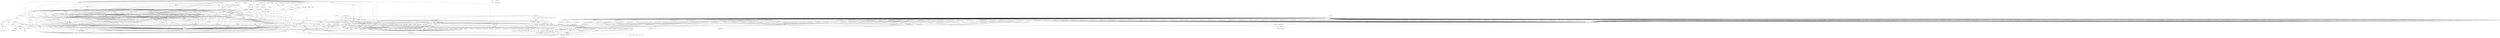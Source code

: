 digraph depends {
    node [shape=plaintext]
"angstrom-feed-configs" -> "opkg" [style=dotted]
"angstrom-packagegroup-boot" -> "angstrom-version"
"angstrom-packagegroup-boot" -> "packagegroup-boot"
"avahi-daemon" -> "base-files"
"avahi-daemon" -> "base-passwd"
"avahi-daemon" -> "libavahi-common3"
"avahi-daemon" -> "libavahi-core7"
"avahi-daemon" -> "libcap2"
"avahi-daemon" -> "libdaemon0"
"avahi-daemon" -> "libdbus-1-3"
"avahi-daemon" -> "libexpat1"
"avahi-daemon" -> "libnss-mdns" [style=dotted]
"avahi-daemon" -> "shadow"
"avahi-utils" -> "libavahi-client3"
"avahi-utils" -> "libavahi-common3"
"bash" -> "base-files"
"bash" -> "libtinfo5"
"bluez5" -> "libdbus-1-3"
"bluez5" -> "libglib-2.0-0"
"bluez5" -> "libreadline7"
"bluez5" -> "libudev1"
"busybox" -> "busybox-syslog" [style=dotted]
"busybox" -> "busybox-udhcpc" [style=dotted]
"ca-certificates" -> "openssl"
"connman-angstrom-settings" -> "connman"
"connman" -> "bluez5"
"connman-client" -> "connman"
"connman-client" -> "libdbus-1-3"
"connman-client" -> "libglib-2.0-0"
"connman-client" -> "libreadline7"
"connman" -> "connman-conf" [style=dotted]
"connman" -> "dbus-1"
"connman" -> "iptables"
"connman" -> "libdbus-1-3"
"connman" -> "libglib-2.0-0"
"connman" -> "libgnutls30"
"connman" -> "ofono"
"connman" -> "wpa-supplicant"
"cpp" -> "libgmp10"
"cpp" -> "libmpc3"
"cpp" -> "libmpfr4"
"cpp" -> "libz1"
"cpp-symlinks" -> "cpp"
"cpufreq-tweaks" -> "cpufrequtils"
"curl" -> "libcurl4"
"dbus-1" -> "base-files"
"dbus-1" -> "base-passwd"
"dbus-1" -> "libdbus-1-3"
"dbus-1" -> "libexpat1"
"dbus-1" -> "libsystemd0"
"dbus-1" -> "libx11-6"
"dbus-1" -> "shadow"
"e2fsprogs-e2fsck" -> "libblkid1"
"e2fsprogs-e2fsck" -> "libcom-err2"
"e2fsprogs-e2fsck" -> "libe2p2"
"e2fsprogs-e2fsck" -> "libext2fs2"
"e2fsprogs-e2fsck" -> "libuuid1"
"e2fsprogs-resize2fs" -> "libcom-err2"
"e2fsprogs-resize2fs" -> "libe2p2"
"e2fsprogs-resize2fs" -> "libext2fs2"
"ffmpeg" -> "libavcodec57"
"ffmpeg" -> "libavdevice57"
"ffmpeg" -> "libavfilter6"
"ffmpeg" -> "libavformat57"
"ffmpeg" -> "libavutil55"
"ffmpeg" -> "libpostproc54"
"ffmpeg" -> "libswresample2"
"ffmpeg" -> "libswscale4"
"fixmac" -> "ranpwd"
"gptfdisk" -> "libncursesw5"
"gptfdisk" -> "libpopt0"
"gptfdisk" -> "libstdc++6"
"gptfdisk" -> "libtinfo5"
"gptfdisk" -> "libuuid1"
"htop" -> "libncursesw5"
"htop" -> "libtinfo5"
"htop" -> "ncurses-terminfo"
"iproute2-tc" -> "iptables"
"iproute2-tc" -> "libelf1"
"iptables" -> "kernel-module-iptable-filter" [style=dotted]
"iptables" -> "kernel-module-iptable-nat" [style=dotted]
"iptables" -> "kernel-module-ip-tables" [style=dotted]
"iptables" -> "kernel-module-ipt-masquerade" [style=dotted]
"iptables" -> "kernel-module-nf-conntrack-ipv4" [style=dotted]
"iptables" -> "kernel-module-nf-conntrack" [style=dotted]
"iptables" -> "kernel-module-nf-defrag-ipv4" [style=dotted]
"iptables" -> "kernel-module-nf-nat" [style=dotted]
"iptables" -> "kernel-module-x-tables" [style=dotted]
"iw" -> "libnl-3-200"
"iw" -> "libnl-genl-3-200"
"kernel-module-8021q-4.14.19" -> "kernel-module-garp-4.14.19"
"kernel-module-8021q-4.14.19" -> "kernel-module-mrp-4.14.19"
"kernel-module-asix-4.14.19" -> "kernel-module-usbnet-4.14.19"
"kernel-module-authencesn-4.14.19" -> "kernel-module-authenc-4.14.19"
"kernel-module-ax88179-178a-4.14.19" -> "kernel-module-usbnet-4.14.19"
"kernel-module-bluetooth-4.14.19" -> "kernel-module-ecdh-generic-4.14.19"
"kernel-module-bluetooth-4.14.19" -> "kernel-module-rfkill-4.14.19"
"kernel-module-brcmfmac-4.14.19" -> "kernel-module-brcmutil-4.14.19"
"kernel-module-brcmfmac-4.14.19" -> "kernel-module-cfg80211-4.14.19"
"kernel-module-bridge-4.14.19" -> "kernel-module-ipv6-4.14.19"
"kernel-module-bridge-4.14.19" -> "kernel-module-llc-4.14.19"
"kernel-module-bridge-4.14.19" -> "kernel-module-stp-4.14.19"
"kernel-module-br-netfilter-4.14.19" -> "kernel-module-bridge-4.14.19"
"kernel-module-btrfs-4.14.19" -> "kernel-module-lzo-compress-4.14.19"
"kernel-module-btrfs-4.14.19" -> "kernel-module-raid6-pq-4.14.19"
"kernel-module-btrfs-4.14.19" -> "kernel-module-xor-4.14.19"
"kernel-module-btrfs-4.14.19" -> "kernel-module-zlib-deflate-4.14.19"
"kernel-module-btrfs-4.14.19" -> "kernel-module-zstd-compress-4.14.19"
"kernel-module-btrfs-4.14.19" -> "kernel-module-zstd-decompress-4.14.19"
"kernel-module-cdc-ether-4.14.19" -> "kernel-module-usbnet-4.14.19"
"kernel-module-cdc-ncm-4.14.19" -> "kernel-module-usbnet-4.14.19"
"kernel-module-cdc-subset-4.14.19" -> "kernel-module-usbnet-4.14.19"
"kernel-module-cfg80211-4.14.19" -> "kernel-module-rfkill-4.14.19"
"kernel-module-cuse-4.14.19" -> "kernel-module-fuse-4.14.19"
"kernel-module-dm9601-4.14.19" -> "kernel-module-usbnet-4.14.19"
"kernel-module-garp-4.14.19" -> "kernel-module-llc-4.14.19"
"kernel-module-garp-4.14.19" -> "kernel-module-stp-4.14.19"
"kernel-module-hci-uart-4.14.19" -> "kernel-module-bluetooth-4.14.19"
"kernel-module-hidp-4.14.19" -> "kernel-module-bluetooth-4.14.19"
"kernel-module-ip6table-filter-4.14.19" -> "kernel-module-ip6-tables-4.14.19"
"kernel-module-ip6table-filter-4.14.19" -> "kernel-module-x-tables-4.14.19"
"kernel-module-ip6table-mangle-4.14.19" -> "kernel-module-ip6-tables-4.14.19"
"kernel-module-ip6table-mangle-4.14.19" -> "kernel-module-ipv6-4.14.19"
"kernel-module-ip6table-mangle-4.14.19" -> "kernel-module-x-tables-4.14.19"
"kernel-module-ip6table-nat-4.14.19" -> "kernel-module-ip6-tables-4.14.19"
"kernel-module-ip6table-nat-4.14.19" -> "kernel-module-nf-nat-ipv6-4.14.19"
"kernel-module-ip6-tables-4.14.19" -> "kernel-module-x-tables-4.14.19"
"kernel-module-ip6t-masquerade-4.14.19" -> "kernel-module-nf-nat-masquerade-ipv6-4.14.19"
"kernel-module-ip6t-masquerade-4.14.19" -> "kernel-module-x-tables-4.14.19"
"kernel-module-ip6t-reject-4.14.19" -> "kernel-module-nf-reject-ipv6-4.14.19"
"kernel-module-ip6t-reject-4.14.19" -> "kernel-module-x-tables-4.14.19"
"kernel-module-iptable-filter-4.14.19" -> "kernel-module-ip-tables-4.14.19"
"kernel-module-iptable-filter-4.14.19" -> "kernel-module-x-tables-4.14.19"
"kernel-module-iptable-mangle-4.14.19" -> "kernel-module-ip-tables-4.14.19"
"kernel-module-iptable-mangle-4.14.19" -> "kernel-module-x-tables-4.14.19"
"kernel-module-iptable-nat-4.14.19" -> "kernel-module-ip-tables-4.14.19"
"kernel-module-iptable-nat-4.14.19" -> "kernel-module-nf-nat-ipv4-4.14.19"
"kernel-module-ip-tables-4.14.19" -> "kernel-module-x-tables-4.14.19"
"kernel-module-ipt-masquerade-4.14.19" -> "kernel-module-nf-conntrack-4.14.19"
"kernel-module-ipt-masquerade-4.14.19" -> "kernel-module-nf-nat-masquerade-ipv4-4.14.19"
"kernel-module-ipt-masquerade-4.14.19" -> "kernel-module-x-tables-4.14.19"
"kernel-module-ipt-reject-4.14.19" -> "kernel-module-nf-reject-ipv4-4.14.19"
"kernel-module-ipt-reject-4.14.19" -> "kernel-module-x-tables-4.14.19"
"kernel-module-ir-jvc-decoder-4.14.19" -> "kernel-module-rc-core-4.14.19"
"kernel-module-ir-kbd-i2c-4.14.19" -> "kernel-module-rc-core-4.14.19"
"kernel-module-ir-mce-kbd-decoder-4.14.19" -> "kernel-module-rc-core-4.14.19"
"kernel-module-ir-nec-decoder-4.14.19" -> "kernel-module-rc-core-4.14.19"
"kernel-module-ir-rc5-decoder-4.14.19" -> "kernel-module-rc-core-4.14.19"
"kernel-module-ir-rc6-decoder-4.14.19" -> "kernel-module-rc-core-4.14.19"
"kernel-module-ir-sanyo-decoder-4.14.19" -> "kernel-module-rc-core-4.14.19"
"kernel-module-ir-sharp-decoder-4.14.19" -> "kernel-module-rc-core-4.14.19"
"kernel-module-ir-sony-decoder-4.14.19" -> "kernel-module-rc-core-4.14.19"
"kernel-module-ir-xmp-decoder-4.14.19" -> "kernel-module-rc-core-4.14.19"
"kernel-module-mac80211-4.14.19" -> "kernel-module-cfg80211-4.14.19"
"kernel-module-macvtap-4.14.19" -> "kernel-module-macvlan-4.14.19"
"kernel-module-macvtap-4.14.19" -> "kernel-module-tap-4.14.19"
"kernel-module-mcs7830-4.14.19" -> "kernel-module-usbnet-4.14.19"
"kernel-module-meson-ir-4.14.19" -> "kernel-module-rc-core-4.14.19"
"kernel-module-meson-rng-4.14.19" -> "kernel-module-rng-core-4.14.19"
"kernel-module-net1080-4.14.19" -> "kernel-module-usbnet-4.14.19"
"kernel-module-nf-conntrack-4.14.19" -> "kernel-module-libcrc32c-4.14.19"
"kernel-module-nf-conntrack-ipv4-4.14.19" -> "kernel-module-nf-conntrack-4.14.19"
"kernel-module-nf-conntrack-ipv4-4.14.19" -> "kernel-module-nf-defrag-ipv4-4.14.19"
"kernel-module-nf-conntrack-ipv6-4.14.19" -> "kernel-module-ipv6-4.14.19"
"kernel-module-nf-conntrack-ipv6-4.14.19" -> "kernel-module-nf-conntrack-4.14.19"
"kernel-module-nf-conntrack-ipv6-4.14.19" -> "kernel-module-nf-defrag-ipv6-4.14.19"
"kernel-module-nf-defrag-ipv6-4.14.19" -> "kernel-module-ipv6-4.14.19"
"kernel-module-nf-log-ipv4-4.14.19" -> "kernel-module-nf-log-common-4.14.19"
"kernel-module-nf-log-ipv6-4.14.19" -> "kernel-module-nf-log-common-4.14.19"
"kernel-module-nf-nat-4.14.19" -> "kernel-module-libcrc32c-4.14.19"
"kernel-module-nf-nat-4.14.19" -> "kernel-module-nf-conntrack-4.14.19"
"kernel-module-nf-nat-ipv4-4.14.19" -> "kernel-module-nf-conntrack-4.14.19"
"kernel-module-nf-nat-ipv4-4.14.19" -> "kernel-module-nf-nat-4.14.19"
"kernel-module-nf-nat-ipv6-4.14.19" -> "kernel-module-ipv6-4.14.19"
"kernel-module-nf-nat-ipv6-4.14.19" -> "kernel-module-nf-conntrack-4.14.19"
"kernel-module-nf-nat-ipv6-4.14.19" -> "kernel-module-nf-nat-4.14.19"
"kernel-module-nf-nat-masquerade-ipv4-4.14.19" -> "kernel-module-nf-conntrack-4.14.19"
"kernel-module-nf-nat-masquerade-ipv4-4.14.19" -> "kernel-module-nf-nat-4.14.19"
"kernel-module-nf-nat-masquerade-ipv6-4.14.19" -> "kernel-module-ipv6-4.14.19"
"kernel-module-nf-nat-masquerade-ipv6-4.14.19" -> "kernel-module-nf-conntrack-4.14.19"
"kernel-module-nf-nat-masquerade-ipv6-4.14.19" -> "kernel-module-nf-nat-4.14.19"
"kernel-module-nf-reject-ipv6-4.14.19" -> "kernel-module-ipv6-4.14.19"
"kernel-module-p8022-4.14.19" -> "kernel-module-llc-4.14.19"
"kernel-module-plusb-4.14.19" -> "kernel-module-usbnet-4.14.19"
"kernel-module-psnap-4.14.19" -> "kernel-module-llc-4.14.19"
"kernel-module-rc-adstech-dvb-t-pci-4.14.19" -> "kernel-module-rc-core-4.14.19"
"kernel-module-rc-alink-dtu-m-4.14.19" -> "kernel-module-rc-core-4.14.19"
"kernel-module-rc-anysee-4.14.19" -> "kernel-module-rc-core-4.14.19"
"kernel-module-rc-apac-viewcomp-4.14.19" -> "kernel-module-rc-core-4.14.19"
"kernel-module-rc-asus-pc39-4.14.19" -> "kernel-module-rc-core-4.14.19"
"kernel-module-rc-asus-ps3-100-4.14.19" -> "kernel-module-rc-core-4.14.19"
"kernel-module-rc-ati-tv-wonder-hd-600-4.14.19" -> "kernel-module-rc-core-4.14.19"
"kernel-module-rc-ati-x10-4.14.19" -> "kernel-module-rc-core-4.14.19"
"kernel-module-rc-avermedia-4.14.19" -> "kernel-module-rc-core-4.14.19"
"kernel-module-rc-avermedia-a16d-4.14.19" -> "kernel-module-rc-core-4.14.19"
"kernel-module-rc-avermedia-cardbus-4.14.19" -> "kernel-module-rc-core-4.14.19"
"kernel-module-rc-avermedia-dvbt-4.14.19" -> "kernel-module-rc-core-4.14.19"
"kernel-module-rc-avermedia-m135a-4.14.19" -> "kernel-module-rc-core-4.14.19"
"kernel-module-rc-avermedia-m733a-rm-k6-4.14.19" -> "kernel-module-rc-core-4.14.19"
"kernel-module-rc-avermedia-rm-ks-4.14.19" -> "kernel-module-rc-core-4.14.19"
"kernel-module-rc-avertv-303-4.14.19" -> "kernel-module-rc-core-4.14.19"
"kernel-module-rc-azurewave-ad-tu700-4.14.19" -> "kernel-module-rc-core-4.14.19"
"kernel-module-rc-behold-4.14.19" -> "kernel-module-rc-core-4.14.19"
"kernel-module-rc-behold-columbus-4.14.19" -> "kernel-module-rc-core-4.14.19"
"kernel-module-rc-budget-ci-old-4.14.19" -> "kernel-module-rc-core-4.14.19"
"kernel-module-rc-cec-4.14.19" -> "kernel-module-rc-core-4.14.19"
"kernel-module-rc-cinergy-1400-4.14.19" -> "kernel-module-rc-core-4.14.19"
"kernel-module-rc-cinergy-4.14.19" -> "kernel-module-rc-core-4.14.19"
"kernel-module-rc-d680-dmb-4.14.19" -> "kernel-module-rc-core-4.14.19"
"kernel-module-rc-delock-61959-4.14.19" -> "kernel-module-rc-core-4.14.19"
"kernel-module-rc-dib0700-nec-4.14.19" -> "kernel-module-rc-core-4.14.19"
"kernel-module-rc-dib0700-rc5-4.14.19" -> "kernel-module-rc-core-4.14.19"
"kernel-module-rc-digitalnow-tinytwin-4.14.19" -> "kernel-module-rc-core-4.14.19"
"kernel-module-rc-digittrade-4.14.19" -> "kernel-module-rc-core-4.14.19"
"kernel-module-rc-dm1105-nec-4.14.19" -> "kernel-module-rc-core-4.14.19"
"kernel-module-rc-dntv-live-dvb-t-4.14.19" -> "kernel-module-rc-core-4.14.19"
"kernel-module-rc-dntv-live-dvbt-pro-4.14.19" -> "kernel-module-rc-core-4.14.19"
"kernel-module-rc-dtt200u-4.14.19" -> "kernel-module-rc-core-4.14.19"
"kernel-module-rc-dvbsky-4.14.19" -> "kernel-module-rc-core-4.14.19"
"kernel-module-rc-dvico-mce-4.14.19" -> "kernel-module-rc-core-4.14.19"
"kernel-module-rc-dvico-portable-4.14.19" -> "kernel-module-rc-core-4.14.19"
"kernel-module-rc-em-terratec-4.14.19" -> "kernel-module-rc-core-4.14.19"
"kernel-module-rc-encore-enltv2-4.14.19" -> "kernel-module-rc-core-4.14.19"
"kernel-module-rc-encore-enltv-4.14.19" -> "kernel-module-rc-core-4.14.19"
"kernel-module-rc-encore-enltv-fm53-4.14.19" -> "kernel-module-rc-core-4.14.19"
"kernel-module-rc-evga-indtube-4.14.19" -> "kernel-module-rc-core-4.14.19"
"kernel-module-rc-eztv-4.14.19" -> "kernel-module-rc-core-4.14.19"
"kernel-module-rc-flydvb-4.14.19" -> "kernel-module-rc-core-4.14.19"
"kernel-module-rc-flyvideo-4.14.19" -> "kernel-module-rc-core-4.14.19"
"kernel-module-rc-fusionhdtv-mce-4.14.19" -> "kernel-module-rc-core-4.14.19"
"kernel-module-rc-gadmei-rm008z-4.14.19" -> "kernel-module-rc-core-4.14.19"
"kernel-module-rc-geekbox-4.14.19" -> "kernel-module-rc-core-4.14.19"
"kernel-module-rc-genius-tvgo-a11mce-4.14.19" -> "kernel-module-rc-core-4.14.19"
"kernel-module-rc-gotview7135-4.14.19" -> "kernel-module-rc-core-4.14.19"
"kernel-module-rc-hauppauge-4.14.19" -> "kernel-module-rc-core-4.14.19"
"kernel-module-rc-imon-mce-4.14.19" -> "kernel-module-rc-core-4.14.19"
"kernel-module-rc-imon-pad-4.14.19" -> "kernel-module-rc-core-4.14.19"
"kernel-module-rc-iodata-bctv7e-4.14.19" -> "kernel-module-rc-core-4.14.19"
"kernel-module-rc-it913x-v1-4.14.19" -> "kernel-module-rc-core-4.14.19"
"kernel-module-rc-it913x-v2-4.14.19" -> "kernel-module-rc-core-4.14.19"
"kernel-module-rc-kaiomy-4.14.19" -> "kernel-module-rc-core-4.14.19"
"kernel-module-rc-kworld-315u-4.14.19" -> "kernel-module-rc-core-4.14.19"
"kernel-module-rc-kworld-pc150u-4.14.19" -> "kernel-module-rc-core-4.14.19"
"kernel-module-rc-kworld-plus-tv-analog-4.14.19" -> "kernel-module-rc-core-4.14.19"
"kernel-module-rc-leadtek-y04g0051-4.14.19" -> "kernel-module-rc-core-4.14.19"
"kernel-module-rc-lme2510-4.14.19" -> "kernel-module-rc-core-4.14.19"
"kernel-module-rc-manli-4.14.19" -> "kernel-module-rc-core-4.14.19"
"kernel-module-rc-medion-x10-4.14.19" -> "kernel-module-rc-core-4.14.19"
"kernel-module-rc-medion-x10-digitainer-4.14.19" -> "kernel-module-rc-core-4.14.19"
"kernel-module-rc-medion-x10-or2x-4.14.19" -> "kernel-module-rc-core-4.14.19"
"kernel-module-rc-msi-digivox-ii-4.14.19" -> "kernel-module-rc-core-4.14.19"
"kernel-module-rc-msi-digivox-iii-4.14.19" -> "kernel-module-rc-core-4.14.19"
"kernel-module-rc-msi-tvanywhere-4.14.19" -> "kernel-module-rc-core-4.14.19"
"kernel-module-rc-msi-tvanywhere-plus-4.14.19" -> "kernel-module-rc-core-4.14.19"
"kernel-module-rc-nebula-4.14.19" -> "kernel-module-rc-core-4.14.19"
"kernel-module-rc-nec-terratec-cinergy-xs-4.14.19" -> "kernel-module-rc-core-4.14.19"
"kernel-module-rc-norwood-4.14.19" -> "kernel-module-rc-core-4.14.19"
"kernel-module-rc-npgtech-4.14.19" -> "kernel-module-rc-core-4.14.19"
"kernel-module-rc-pctv-sedna-4.14.19" -> "kernel-module-rc-core-4.14.19"
"kernel-module-rc-pinnacle-color-4.14.19" -> "kernel-module-rc-core-4.14.19"
"kernel-module-rc-pinnacle-grey-4.14.19" -> "kernel-module-rc-core-4.14.19"
"kernel-module-rc-pinnacle-pctv-hd-4.14.19" -> "kernel-module-rc-core-4.14.19"
"kernel-module-rc-pixelview-002t-4.14.19" -> "kernel-module-rc-core-4.14.19"
"kernel-module-rc-pixelview-4.14.19" -> "kernel-module-rc-core-4.14.19"
"kernel-module-rc-pixelview-mk12-4.14.19" -> "kernel-module-rc-core-4.14.19"
"kernel-module-rc-pixelview-new-4.14.19" -> "kernel-module-rc-core-4.14.19"
"kernel-module-rc-powercolor-real-angel-4.14.19" -> "kernel-module-rc-core-4.14.19"
"kernel-module-rc-proteus-2309-4.14.19" -> "kernel-module-rc-core-4.14.19"
"kernel-module-rc-purpletv-4.14.19" -> "kernel-module-rc-core-4.14.19"
"kernel-module-rc-pv951-4.14.19" -> "kernel-module-rc-core-4.14.19"
"kernel-module-rc-rc6-mce-4.14.19" -> "kernel-module-rc-core-4.14.19"
"kernel-module-rc-real-audio-220-32-keys-4.14.19" -> "kernel-module-rc-core-4.14.19"
"kernel-module-rc-reddo-4.14.19" -> "kernel-module-rc-core-4.14.19"
"kernel-module-rc-snapstream-firefly-4.14.19" -> "kernel-module-rc-core-4.14.19"
"kernel-module-rc-streamzap-4.14.19" -> "kernel-module-rc-core-4.14.19"
"kernel-module-rc-su3000-4.14.19" -> "kernel-module-rc-core-4.14.19"
"kernel-module-rc-tbs-nec-4.14.19" -> "kernel-module-rc-core-4.14.19"
"kernel-module-rc-technisat-ts35-4.14.19" -> "kernel-module-rc-core-4.14.19"
"kernel-module-rc-technisat-usb2-4.14.19" -> "kernel-module-rc-core-4.14.19"
"kernel-module-rc-terratec-cinergy-c-pci-4.14.19" -> "kernel-module-rc-core-4.14.19"
"kernel-module-rc-terratec-cinergy-s2-hd-4.14.19" -> "kernel-module-rc-core-4.14.19"
"kernel-module-rc-terratec-cinergy-xs-4.14.19" -> "kernel-module-rc-core-4.14.19"
"kernel-module-rc-terratec-slim-2-4.14.19" -> "kernel-module-rc-core-4.14.19"
"kernel-module-rc-terratec-slim-4.14.19" -> "kernel-module-rc-core-4.14.19"
"kernel-module-rc-tevii-nec-4.14.19" -> "kernel-module-rc-core-4.14.19"
"kernel-module-rc-tivo-4.14.19" -> "kernel-module-rc-core-4.14.19"
"kernel-module-rc-total-media-in-hand-02-4.14.19" -> "kernel-module-rc-core-4.14.19"
"kernel-module-rc-total-media-in-hand-4.14.19" -> "kernel-module-rc-core-4.14.19"
"kernel-module-rc-trekstor-4.14.19" -> "kernel-module-rc-core-4.14.19"
"kernel-module-rc-tt-1500-4.14.19" -> "kernel-module-rc-core-4.14.19"
"kernel-module-rc-twinhan1027-4.14.19" -> "kernel-module-rc-core-4.14.19"
"kernel-module-rc-twinhan-dtv-cab-ci-4.14.19" -> "kernel-module-rc-core-4.14.19"
"kernel-module-rc-videomate-m1f-4.14.19" -> "kernel-module-rc-core-4.14.19"
"kernel-module-rc-videomate-s350-4.14.19" -> "kernel-module-rc-core-4.14.19"
"kernel-module-rc-videomate-tv-pvr-4.14.19" -> "kernel-module-rc-core-4.14.19"
"kernel-module-rc-winfast-4.14.19" -> "kernel-module-rc-core-4.14.19"
"kernel-module-rc-winfast-usbii-deluxe-4.14.19" -> "kernel-module-rc-core-4.14.19"
"kernel-module-rc-zx-irdec-4.14.19" -> "kernel-module-rc-core-4.14.19"
"kernel-module-sch-cake-4.14.19" -> "kernel-module-nf-conntrack-4.14.19"
"kernel-module-sit-4.14.19" -> "kernel-module-ip-tunnel-4.14.19"
"kernel-module-sit-4.14.19" -> "kernel-module-ipv6-4.14.19"
"kernel-module-sit-4.14.19" -> "kernel-module-tunnel4-4.14.19"
"kernel-modules" -> "kernel-module-8021q-4.14.19"
"kernel-modules" -> "kernel-module-adv7511-4.14.19"
"kernel-modules" -> "kernel-module-arc4-4.14.19"
"kernel-modules" -> "kernel-module-asix-4.14.19"
"kernel-modules" -> "kernel-module-at25-4.14.19"
"kernel-modules" -> "kernel-module-authenc-4.14.19"
"kernel-modules" -> "kernel-module-authencesn-4.14.19"
"kernel-modules" -> "kernel-module-ax88179-178a-4.14.19"
"kernel-modules" -> "kernel-module-bluetooth-4.14.19"
"kernel-modules" -> "kernel-module-brcmfmac-4.14.19"
"kernel-modules" -> "kernel-module-brcmutil-4.14.19"
"kernel-modules" -> "kernel-module-bridge-4.14.19"
"kernel-modules" -> "kernel-module-br-netfilter-4.14.19"
"kernel-modules" -> "kernel-module-btrfs-4.14.19"
"kernel-modules" -> "kernel-module-ccm-4.14.19"
"kernel-modules" -> "kernel-module-cdc-ether-4.14.19"
"kernel-modules" -> "kernel-module-cdc-ncm-4.14.19"
"kernel-modules" -> "kernel-module-cdc-subset-4.14.19"
"kernel-modules" -> "kernel-module-cfg80211-4.14.19"
"kernel-modules" -> "kernel-module-ch7006-4.14.19"
"kernel-modules" -> "kernel-module-cmac-4.14.19"
"kernel-modules" -> "kernel-module-crypto-engine-4.14.19"
"kernel-modules" -> "kernel-module-ctr-4.14.19"
"kernel-modules" -> "kernel-module-cuse-4.14.19"
"kernel-modules" -> "kernel-module-dm9601-4.14.19"
"kernel-modules" -> "kernel-module-dvb-core-4.14.19"
"kernel-modules" -> "kernel-module-ecb-4.14.19"
"kernel-modules" -> "kernel-module-ecdh-generic-4.14.19"
"kernel-modules" -> "kernel-module-fuse-4.14.19"
"kernel-modules" -> "kernel-module-garp-4.14.19"
"kernel-modules" -> "kernel-module-gcm-4.14.19"
"kernel-modules" -> "kernel-module-ghash-generic-4.14.19"
"kernel-modules" -> "kernel-module-hci-uart-4.14.19"
"kernel-modules" -> "kernel-module-hidp-4.14.19"
"kernel-modules" -> "kernel-module-ina2xx-4.14.19"
"kernel-modules" -> "kernel-module-ip6table-filter-4.14.19"
"kernel-modules" -> "kernel-module-ip6table-mangle-4.14.19"
"kernel-modules" -> "kernel-module-ip6table-nat-4.14.19"
"kernel-modules" -> "kernel-module-ip6-tables-4.14.19"
"kernel-modules" -> "kernel-module-ip6t-masquerade-4.14.19"
"kernel-modules" -> "kernel-module-ip6t-reject-4.14.19"
"kernel-modules" -> "kernel-module-iptable-filter-4.14.19"
"kernel-modules" -> "kernel-module-iptable-mangle-4.14.19"
"kernel-modules" -> "kernel-module-iptable-nat-4.14.19"
"kernel-modules" -> "kernel-module-ip-tables-4.14.19"
"kernel-modules" -> "kernel-module-ipt-masquerade-4.14.19"
"kernel-modules" -> "kernel-module-ipt-reject-4.14.19"
"kernel-modules" -> "kernel-module-ip-tunnel-4.14.19"
"kernel-modules" -> "kernel-module-ipv6-4.14.19"
"kernel-modules" -> "kernel-module-ir-jvc-decoder-4.14.19"
"kernel-modules" -> "kernel-module-ir-kbd-i2c-4.14.19"
"kernel-modules" -> "kernel-module-ir-mce-kbd-decoder-4.14.19"
"kernel-modules" -> "kernel-module-ir-nec-decoder-4.14.19"
"kernel-modules" -> "kernel-module-ir-rc5-decoder-4.14.19"
"kernel-modules" -> "kernel-module-ir-rc6-decoder-4.14.19"
"kernel-modules" -> "kernel-module-ir-sanyo-decoder-4.14.19"
"kernel-modules" -> "kernel-module-ir-sharp-decoder-4.14.19"
"kernel-modules" -> "kernel-module-ir-sony-decoder-4.14.19"
"kernel-modules" -> "kernel-module-ir-xmp-decoder-4.14.19"
"kernel-modules" -> "kernel-module-libcrc32c-4.14.19"
"kernel-modules" -> "kernel-module-llc-4.14.19"
"kernel-modules" -> "kernel-module-lm90-4.14.19"
"kernel-modules" -> "kernel-module-lzo-compress-4.14.19"
"kernel-modules" -> "kernel-module-mac80211-4.14.19"
"kernel-modules" -> "kernel-module-macvlan-4.14.19"
"kernel-modules" -> "kernel-module-macvtap-4.14.19"
"kernel-modules" -> "kernel-module-mc44s803-4.14.19"
"kernel-modules" -> "kernel-module-mcs7830-4.14.19"
"kernel-modules" -> "kernel-module-media-4.14.19"
"kernel-modules" -> "kernel-module-meson-gxbb-wdt-4.14.19"
"kernel-modules" -> "kernel-module-meson-ir-4.14.19"
"kernel-modules" -> "kernel-module-meson-rng-4.14.19"
"kernel-modules" -> "kernel-module-meson-wdt-4.14.19"
"kernel-modules" -> "kernel-module-mrp-4.14.19"
"kernel-modules" -> "kernel-module-mt20xx-4.14.19"
"kernel-modules" -> "kernel-module-nbd-4.14.19"
"kernel-modules" -> "kernel-module-net1080-4.14.19"
"kernel-modules" -> "kernel-module-nf-conntrack-4.14.19"
"kernel-modules" -> "kernel-module-nf-conntrack-ipv4-4.14.19"
"kernel-modules" -> "kernel-module-nf-conntrack-ipv6-4.14.19"
"kernel-modules" -> "kernel-module-nf-defrag-ipv4-4.14.19"
"kernel-modules" -> "kernel-module-nf-defrag-ipv6-4.14.19"
"kernel-modules" -> "kernel-module-nf-log-common-4.14.19"
"kernel-modules" -> "kernel-module-nf-log-ipv4-4.14.19"
"kernel-modules" -> "kernel-module-nf-log-ipv6-4.14.19"
"kernel-modules" -> "kernel-module-nf-nat-4.14.19"
"kernel-modules" -> "kernel-module-nf-nat-ipv4-4.14.19"
"kernel-modules" -> "kernel-module-nf-nat-ipv6-4.14.19"
"kernel-modules" -> "kernel-module-nf-nat-masquerade-ipv4-4.14.19"
"kernel-modules" -> "kernel-module-nf-nat-masquerade-ipv6-4.14.19"
"kernel-modules" -> "kernel-module-nf-reject-ipv4-4.14.19"
"kernel-modules" -> "kernel-module-nf-reject-ipv6-4.14.19"
"kernel-modules" -> "kernel-module-nfs-layout-flexfiles-4.14.19"
"kernel-modules" -> "kernel-module-overlay-4.14.19"
"kernel-modules" -> "kernel-module-p8022-4.14.19"
"kernel-modules" -> "kernel-module-pegasus-4.14.19"
"kernel-modules" -> "kernel-module-plusb-4.14.19"
"kernel-modules" -> "kernel-module-psnap-4.14.19"
"kernel-modules" -> "kernel-module-pwm-meson-4.14.19"
"kernel-modules" -> "kernel-module-r8152-4.14.19"
"kernel-modules" -> "kernel-module-raid6-pq-4.14.19"
"kernel-modules" -> "kernel-module-rc-adstech-dvb-t-pci-4.14.19"
"kernel-modules" -> "kernel-module-rc-alink-dtu-m-4.14.19"
"kernel-modules" -> "kernel-module-rc-anysee-4.14.19"
"kernel-modules" -> "kernel-module-rc-apac-viewcomp-4.14.19"
"kernel-modules" -> "kernel-module-rc-asus-pc39-4.14.19"
"kernel-modules" -> "kernel-module-rc-asus-ps3-100-4.14.19"
"kernel-modules" -> "kernel-module-rc-ati-tv-wonder-hd-600-4.14.19"
"kernel-modules" -> "kernel-module-rc-ati-x10-4.14.19"
"kernel-modules" -> "kernel-module-rc-avermedia-4.14.19"
"kernel-modules" -> "kernel-module-rc-avermedia-a16d-4.14.19"
"kernel-modules" -> "kernel-module-rc-avermedia-cardbus-4.14.19"
"kernel-modules" -> "kernel-module-rc-avermedia-dvbt-4.14.19"
"kernel-modules" -> "kernel-module-rc-avermedia-m135a-4.14.19"
"kernel-modules" -> "kernel-module-rc-avermedia-m733a-rm-k6-4.14.19"
"kernel-modules" -> "kernel-module-rc-avermedia-rm-ks-4.14.19"
"kernel-modules" -> "kernel-module-rc-avertv-303-4.14.19"
"kernel-modules" -> "kernel-module-rc-azurewave-ad-tu700-4.14.19"
"kernel-modules" -> "kernel-module-rc-behold-4.14.19"
"kernel-modules" -> "kernel-module-rc-behold-columbus-4.14.19"
"kernel-modules" -> "kernel-module-rc-budget-ci-old-4.14.19"
"kernel-modules" -> "kernel-module-rc-cec-4.14.19"
"kernel-modules" -> "kernel-module-rc-cinergy-1400-4.14.19"
"kernel-modules" -> "kernel-module-rc-cinergy-4.14.19"
"kernel-modules" -> "kernel-module-rc-core-4.14.19"
"kernel-modules" -> "kernel-module-rc-d680-dmb-4.14.19"
"kernel-modules" -> "kernel-module-rc-delock-61959-4.14.19"
"kernel-modules" -> "kernel-module-rc-dib0700-nec-4.14.19"
"kernel-modules" -> "kernel-module-rc-dib0700-rc5-4.14.19"
"kernel-modules" -> "kernel-module-rc-digitalnow-tinytwin-4.14.19"
"kernel-modules" -> "kernel-module-rc-digittrade-4.14.19"
"kernel-modules" -> "kernel-module-rc-dm1105-nec-4.14.19"
"kernel-modules" -> "kernel-module-rc-dntv-live-dvb-t-4.14.19"
"kernel-modules" -> "kernel-module-rc-dntv-live-dvbt-pro-4.14.19"
"kernel-modules" -> "kernel-module-rc-dtt200u-4.14.19"
"kernel-modules" -> "kernel-module-rc-dvbsky-4.14.19"
"kernel-modules" -> "kernel-module-rc-dvico-mce-4.14.19"
"kernel-modules" -> "kernel-module-rc-dvico-portable-4.14.19"
"kernel-modules" -> "kernel-module-rc-em-terratec-4.14.19"
"kernel-modules" -> "kernel-module-rc-encore-enltv2-4.14.19"
"kernel-modules" -> "kernel-module-rc-encore-enltv-4.14.19"
"kernel-modules" -> "kernel-module-rc-encore-enltv-fm53-4.14.19"
"kernel-modules" -> "kernel-module-rc-evga-indtube-4.14.19"
"kernel-modules" -> "kernel-module-rc-eztv-4.14.19"
"kernel-modules" -> "kernel-module-rc-flydvb-4.14.19"
"kernel-modules" -> "kernel-module-rc-flyvideo-4.14.19"
"kernel-modules" -> "kernel-module-rc-fusionhdtv-mce-4.14.19"
"kernel-modules" -> "kernel-module-rc-gadmei-rm008z-4.14.19"
"kernel-modules" -> "kernel-module-rc-geekbox-4.14.19"
"kernel-modules" -> "kernel-module-rc-genius-tvgo-a11mce-4.14.19"
"kernel-modules" -> "kernel-module-rc-gotview7135-4.14.19"
"kernel-modules" -> "kernel-module-rc-hauppauge-4.14.19"
"kernel-modules" -> "kernel-module-rc-imon-mce-4.14.19"
"kernel-modules" -> "kernel-module-rc-imon-pad-4.14.19"
"kernel-modules" -> "kernel-module-rc-iodata-bctv7e-4.14.19"
"kernel-modules" -> "kernel-module-rc-it913x-v1-4.14.19"
"kernel-modules" -> "kernel-module-rc-it913x-v2-4.14.19"
"kernel-modules" -> "kernel-module-rc-kaiomy-4.14.19"
"kernel-modules" -> "kernel-module-rc-kworld-315u-4.14.19"
"kernel-modules" -> "kernel-module-rc-kworld-pc150u-4.14.19"
"kernel-modules" -> "kernel-module-rc-kworld-plus-tv-analog-4.14.19"
"kernel-modules" -> "kernel-module-rc-leadtek-y04g0051-4.14.19"
"kernel-modules" -> "kernel-module-rc-lme2510-4.14.19"
"kernel-modules" -> "kernel-module-rc-manli-4.14.19"
"kernel-modules" -> "kernel-module-rc-medion-x10-4.14.19"
"kernel-modules" -> "kernel-module-rc-medion-x10-digitainer-4.14.19"
"kernel-modules" -> "kernel-module-rc-medion-x10-or2x-4.14.19"
"kernel-modules" -> "kernel-module-rc-msi-digivox-ii-4.14.19"
"kernel-modules" -> "kernel-module-rc-msi-digivox-iii-4.14.19"
"kernel-modules" -> "kernel-module-rc-msi-tvanywhere-4.14.19"
"kernel-modules" -> "kernel-module-rc-msi-tvanywhere-plus-4.14.19"
"kernel-modules" -> "kernel-module-rc-nebula-4.14.19"
"kernel-modules" -> "kernel-module-rc-nec-terratec-cinergy-xs-4.14.19"
"kernel-modules" -> "kernel-module-rc-norwood-4.14.19"
"kernel-modules" -> "kernel-module-rc-npgtech-4.14.19"
"kernel-modules" -> "kernel-module-rc-pctv-sedna-4.14.19"
"kernel-modules" -> "kernel-module-rc-pinnacle-color-4.14.19"
"kernel-modules" -> "kernel-module-rc-pinnacle-grey-4.14.19"
"kernel-modules" -> "kernel-module-rc-pinnacle-pctv-hd-4.14.19"
"kernel-modules" -> "kernel-module-rc-pixelview-002t-4.14.19"
"kernel-modules" -> "kernel-module-rc-pixelview-4.14.19"
"kernel-modules" -> "kernel-module-rc-pixelview-mk12-4.14.19"
"kernel-modules" -> "kernel-module-rc-pixelview-new-4.14.19"
"kernel-modules" -> "kernel-module-rc-powercolor-real-angel-4.14.19"
"kernel-modules" -> "kernel-module-rc-proteus-2309-4.14.19"
"kernel-modules" -> "kernel-module-rc-purpletv-4.14.19"
"kernel-modules" -> "kernel-module-rc-pv951-4.14.19"
"kernel-modules" -> "kernel-module-rc-rc6-mce-4.14.19"
"kernel-modules" -> "kernel-module-rc-real-audio-220-32-keys-4.14.19"
"kernel-modules" -> "kernel-module-rc-reddo-4.14.19"
"kernel-modules" -> "kernel-module-rc-snapstream-firefly-4.14.19"
"kernel-modules" -> "kernel-module-rc-streamzap-4.14.19"
"kernel-modules" -> "kernel-module-rc-su3000-4.14.19"
"kernel-modules" -> "kernel-module-rc-tbs-nec-4.14.19"
"kernel-modules" -> "kernel-module-rc-technisat-ts35-4.14.19"
"kernel-modules" -> "kernel-module-rc-technisat-usb2-4.14.19"
"kernel-modules" -> "kernel-module-rc-terratec-cinergy-c-pci-4.14.19"
"kernel-modules" -> "kernel-module-rc-terratec-cinergy-s2-hd-4.14.19"
"kernel-modules" -> "kernel-module-rc-terratec-cinergy-xs-4.14.19"
"kernel-modules" -> "kernel-module-rc-terratec-slim-2-4.14.19"
"kernel-modules" -> "kernel-module-rc-terratec-slim-4.14.19"
"kernel-modules" -> "kernel-module-rc-tevii-nec-4.14.19"
"kernel-modules" -> "kernel-module-rc-tivo-4.14.19"
"kernel-modules" -> "kernel-module-rc-total-media-in-hand-02-4.14.19"
"kernel-modules" -> "kernel-module-rc-total-media-in-hand-4.14.19"
"kernel-modules" -> "kernel-module-rc-trekstor-4.14.19"
"kernel-modules" -> "kernel-module-rc-tt-1500-4.14.19"
"kernel-modules" -> "kernel-module-rc-twinhan1027-4.14.19"
"kernel-modules" -> "kernel-module-rc-twinhan-dtv-cab-ci-4.14.19"
"kernel-modules" -> "kernel-module-rc-videomate-m1f-4.14.19"
"kernel-modules" -> "kernel-module-rc-videomate-s350-4.14.19"
"kernel-modules" -> "kernel-module-rc-videomate-tv-pvr-4.14.19"
"kernel-modules" -> "kernel-module-rc-winfast-4.14.19"
"kernel-modules" -> "kernel-module-rc-winfast-usbii-deluxe-4.14.19"
"kernel-modules" -> "kernel-module-rc-zx-irdec-4.14.19"
"kernel-modules" -> "kernel-module-realtek-4.14.19"
"kernel-modules" -> "kernel-module-rfkill-4.14.19"
"kernel-modules" -> "kernel-module-rng-core-4.14.19"
"kernel-modules" -> "kernel-module-rtc-rk808-4.14.19"
"kernel-modules" -> "kernel-module-rtl8150-4.14.19"
"kernel-modules" -> "kernel-module-seqiv-4.14.19"
"kernel-modules" -> "kernel-module-sil164-4.14.19"
"kernel-modules" -> "kernel-module-sit-4.14.19"
"kernel-modules" -> "kernel-module-smsc75xx-4.14.19"
"kernel-modules" -> "kernel-module-smsc95xx-4.14.19"
"kernel-modules" -> "kernel-module-spidev-4.14.19"
"kernel-modules" -> "kernel-module-spi-meson-spifc-4.14.19"
"kernel-modules" -> "kernel-module-sr9800-4.14.19"
"kernel-modules" -> "kernel-module-stp-4.14.19"
"kernel-modules" -> "kernel-module-tap-4.14.19"
"kernel-modules" -> "kernel-module-tda18271-4.14.19"
"kernel-modules" -> "kernel-module-tda827x-4.14.19"
"kernel-modules" -> "kernel-module-tda8290-4.14.19"
"kernel-modules" -> "kernel-module-tda9887-4.14.19"
"kernel-modules" -> "kernel-module-tuner-simple-4.14.19"
"kernel-modules" -> "kernel-module-tuner-types-4.14.19"
"kernel-modules" -> "kernel-module-tuner-xc2028-4.14.19"
"kernel-modules" -> "kernel-module-tunnel4-4.14.19"
"kernel-modules" -> "kernel-module-usbnet-4.14.19"
"kernel-modules" -> "kernel-module-v4l2-common-4.14.19"
"kernel-modules" -> "kernel-module-v4l2-dv-timings-4.14.19"
"kernel-modules" -> "kernel-module-veth-4.14.19"
"kernel-modules" -> "kernel-module-videodev-4.14.19"
"kernel-modules" -> "kernel-module-virtio-crypto-4.14.19"
"kernel-modules" -> "kernel-module-wl18xx-4.14.19"
"kernel-modules" -> "kernel-module-wlcore-4.14.19"
"kernel-modules" -> "kernel-module-wlcore-sdio-4.14.19"
"kernel-modules" -> "kernel-module-xc4000-4.14.19"
"kernel-modules" -> "kernel-module-xc5000-4.14.19"
"kernel-modules" -> "kernel-module-xen-privcmd-4.14.19"
"kernel-modules" -> "kernel-module-xfrm6-mode-beet-4.14.19"
"kernel-modules" -> "kernel-module-xfrm6-mode-transport-4.14.19"
"kernel-modules" -> "kernel-module-xfrm6-mode-tunnel-4.14.19"
"kernel-modules" -> "kernel-module-xor-4.14.19"
"kernel-modules" -> "kernel-module-x-tables-4.14.19"
"kernel-modules" -> "kernel-module-xt-addrtype-4.14.19"
"kernel-modules" -> "kernel-module-xt-checksum-4.14.19"
"kernel-modules" -> "kernel-module-xt-conntrack-4.14.19"
"kernel-modules" -> "kernel-module-xt-log-4.14.19"
"kernel-modules" -> "kernel-module-xt-nat-4.14.19"
"kernel-modules" -> "kernel-module-xt-tcpudp-4.14.19"
"kernel-modules" -> "kernel-module-xxhash-4.14.19"
"kernel-modules" -> "kernel-module-zaurus-4.14.19"
"kernel-modules" -> "kernel-module-zlib-deflate-4.14.19"
"kernel-modules" -> "kernel-module-zstd-compress-4.14.19"
"kernel-modules" -> "kernel-module-zstd-decompress-4.14.19"
"kernel-module-smsc75xx-4.14.19" -> "kernel-module-usbnet-4.14.19"
"kernel-module-smsc95xx-4.14.19" -> "kernel-module-usbnet-4.14.19"
"kernel-module-sr9800-4.14.19" -> "kernel-module-usbnet-4.14.19"
"kernel-module-stp-4.14.19" -> "kernel-module-llc-4.14.19"
"kernel-module-tuner-simple-4.14.19" -> "kernel-module-tuner-types-4.14.19"
"kernel-module-v4l2-common-4.14.19" -> "kernel-module-videodev-4.14.19"
"kernel-module-videodev-4.14.19" -> "kernel-module-media-4.14.19"
"kernel-module-virtio-crypto-4.14.19" -> "kernel-module-crypto-engine-4.14.19"
"kernel-module-wl18xx-4.14.19" -> "kernel-module-cfg80211-4.14.19"
"kernel-module-wl18xx-4.14.19" -> "kernel-module-mac80211-4.14.19"
"kernel-module-wl18xx-4.14.19" -> "kernel-module-wlcore-4.14.19"
"kernel-module-wlcore-4.14.19" -> "kernel-module-cfg80211-4.14.19"
"kernel-module-wlcore-4.14.19" -> "kernel-module-mac80211-4.14.19"
"kernel-module-xfrm6-mode-beet-4.14.19" -> "kernel-module-ipv6-4.14.19"
"kernel-module-xfrm6-mode-tunnel-4.14.19" -> "kernel-module-ipv6-4.14.19"
"kernel-module-xt-addrtype-4.14.19" -> "kernel-module-x-tables-4.14.19"
"kernel-module-xt-checksum-4.14.19" -> "kernel-module-x-tables-4.14.19"
"kernel-module-xt-conntrack-4.14.19" -> "kernel-module-nf-conntrack-4.14.19"
"kernel-module-xt-conntrack-4.14.19" -> "kernel-module-x-tables-4.14.19"
"kernel-module-xt-log-4.14.19" -> "kernel-module-x-tables-4.14.19"
"kernel-module-xt-nat-4.14.19" -> "kernel-module-nf-conntrack-4.14.19"
"kernel-module-xt-nat-4.14.19" -> "kernel-module-nf-nat-4.14.19"
"kernel-module-xt-nat-4.14.19" -> "kernel-module-x-tables-4.14.19"
"kernel-module-xt-tcpudp-4.14.19" -> "kernel-module-x-tables-4.14.19"
"kernel-module-zaurus-4.14.19" -> "kernel-module-cdc-ether-4.14.19"
"kernel-module-zaurus-4.14.19" -> "kernel-module-usbnet-4.14.19"
"kernel-module-zstd-compress-4.14.19" -> "kernel-module-xxhash-4.14.19"
"kernel-module-zstd-decompress-4.14.19" -> "kernel-module-xxhash-4.14.19"
"kmod" -> "libz1"
"less" -> "libtinfo5"
"libacl1" -> "libattr1"
"libarchive" -> "libbz2-1"
"libarchive" -> "liblzma5"
"libarchive" -> "liblzo2-2"
"libarchive" -> "libxml2"
"libarchive" -> "libz1"
"libasound2" -> "alsa-conf"
"libavahi-client3" -> "libavahi-common3"
"libavahi-client3" -> "libdbus-1-3"
"libavahi-core7" -> "libavahi-common3"
"libavcodec57" -> "libavutil55"
"libavcodec57" -> "liblzma5"
"libavcodec57" -> "libswresample2"
"libavcodec57" -> "libtheora"
"libavcodec57" -> "libx264-148"
"libavcodec57" -> "libz1"
"libavdevice57" -> "libasound2"
"libavdevice57" -> "libavcodec57"
"libavdevice57" -> "libavfilter6"
"libavdevice57" -> "libavformat57"
"libavdevice57" -> "libavutil55"
"libavdevice57" -> "libx11-6"
"libavdevice57" -> "libxext6"
"libavdevice57" -> "libxv1"
"libavfilter6" -> "libavcodec57"
"libavfilter6" -> "libavformat57"
"libavfilter6" -> "libavutil55"
"libavfilter6" -> "libpostproc54"
"libavfilter6" -> "libswresample2"
"libavfilter6" -> "libswscale4"
"libavformat57" -> "libavcodec57"
"libavformat57" -> "libavutil55"
"libavformat57" -> "libbz2-1"
"libavformat57" -> "libz1"
"libblkid1" -> "libuuid1"
"libcrypto1.0.2" -> "openssl-conf" [style=dotted]
"libcurl4" -> "ca-certificates" [style=dotted]
"libcurl4" -> "libcrypto1.0.2"
"libcurl4" -> "libssl1.0.2"
"libcurl4" -> "libz1"
"libdbus-1-3" -> "dbus-1" [style=dotted]
"libdbus-1-3" -> "libsystemd0"
"libelf1" -> "libz1"
"libext2fs2" -> "libblkid1"
"libext2fs2" -> "libcom-err2"
"libfdisk1" -> "libblkid1"
"libfdisk1" -> "libuuid1"
"libfuse2" -> "fuse-utils" [style=dotted]
"libfuse2" -> "kernel-module-fuse" [style=dotted]
"libfuse2" -> "libulockmgr1" [style=dotted]
"libgcrypt" -> "libcap2"
"libgcrypt" -> "libgpg-error0"
"libgdbm-compat4" -> "libgdbm4"
"libglib-2.0-0" -> "libffi6"
"libglib-2.0-0" -> "libmount1"
"libglib-2.0-0" -> "libpcre1"
"libglib-2.0-0" -> "libz1"
"libglib-2.0-0" -> "shared-mime-info" [style=dotted]
"libgnutls30" -> "libgmp10"
"libgnutls30" -> "libidn11"
"libgnutls30" -> "libunistring2"
"libgnutls30" -> "libz1"
"libgnutls30" -> "nettle"
"libkmod2" -> "libz1"
"libmount1" -> "libblkid1"
"libmount1" -> "libuuid1"
"libmpc3" -> "libgmp10"
"libmpc3" -> "libmpfr4"
"libmpfr4" -> "libgmp10"
"libncurses5" -> "libtinfo5"
"libncursesw5" -> "libtinfo5"
"libnl-genl-3-200" -> "libnl-3-200"
"libnss-mdns" -> "avahi-daemon"
"libopkg1" -> "libarchive"
"libopkg1" -> "libsolv0"
"libpam" -> "libpam-runtime-suffix" [style=dotted]
"libpam-runtime" -> "libpam-suffix"
"libpam-runtime" -> "pam-plugin-deny-suffix"
"libpam-runtime" -> "pam-plugin-permit-suffix"
"libpam-runtime" -> "pam-plugin-unix-suffix"
"libpam-runtime" -> "pam-plugin-warn-suffix"
"libpanelw5" -> "libncursesw5"
"libpanelw5" -> "libtinfo5"
"libpostproc54" -> "libavutil55"
"libreadline7" -> "libtinfo5"
"libssl1.0.2" -> "libcrypto1.0.2"
"libswresample2" -> "libavutil55"
"libswscale4" -> "libavutil55"
"libsystemd0" -> "libcap2"
"libsystemd0" -> "lz4"
"libtheora" -> "libogg0"
"libtinfo5" -> "ncurses-terminfo-base" [style=dotted]
"libudev1" -> "libcap2"
"libv4l" -> "libjpeg62"
"libv4l" -> "libudev1"
"libv4l" -> "media-ctl"
"libx11-6" -> "libxcb1"
"libxcb1" -> "libxau6"
"libxcb1" -> "libxdmcp6"
"libxext6" -> "libx11-6"
"libxml2" -> "libz1"
"libxv1" -> "libx11-6"
"libxv1" -> "libxext6"
"locale-base-en-us" -> "glibc-binary-localedata-en-us"
"media-ctl" -> "libudev1"
"media-ctl" -> "libv4l"
"mjpg-streamer" -> "libjpeg62"
"mjpg-streamer" -> "libv4l"
"ncurses-terminfo" -> "ncurses-terminfo-base"
"nettle" -> "libgmp10"
"nginx" -> "base-files"
"nginx" -> "base-passwd"
"nginx" -> "libcrypto1.0.2"
"nginx" -> "libpcre1"
"nginx" -> "libssl1.0.2"
"nginx" -> "libz1"
"nginx" -> "shadow"
"octoprint" -> "base-files"
"octoprint" -> "base-passwd"
"octoprint" -> "curaengine"
"octoprint" -> "ffmpeg" [style=dotted]
"octoprint" -> "mjpg-streamer" [style=dotted]
"octoprint-nginx" -> "mjpg-streamer"
"octoprint-nginx" -> "nginx"
"octoprint-nginx" -> "octoprint"
"octoprint" -> "octoprint-nginx" [style=dotted]
"octoprint" -> "python-awesome-slugify"
"octoprint" -> "python-backports-ssl"
"octoprint" -> "python-blinker"
"octoprint" -> "python-chainmap"
"octoprint" -> "python-click62"
"octoprint" -> "python-dateutil"
"octoprint" -> "python-emoji"
"octoprint" -> "python-feedparser"
"octoprint" -> "python-flask"
"octoprint" -> "python-flask-assets"
"octoprint" -> "python-flask-babel"
"octoprint" -> "python-flask-login2"
"octoprint" -> "python-flask-principal"
"octoprint" -> "python-future15"
"octoprint" -> "python-futures"
"octoprint" -> "python-html"
"octoprint" -> "python-itsdangerous"
"octoprint" -> "python-jinja2.8"
"octoprint" -> "python-json"
"octoprint" -> "python-markdown"
"octoprint" -> "python-monotonic"
"octoprint" -> "python-netaddr"
"octoprint" -> "python-netifaces"
"octoprint" -> "python-netserver"
"octoprint" -> "python-numpy"
"octoprint" -> "python-pathtools"
"octoprint" -> "python-pip"
"octoprint" -> "python-pkginfo"
"octoprint" -> "python-psutil"
"octoprint" -> "python-pylru"
"octoprint" -> "python-pyserial"
"octoprint" -> "python-pyyaml310"
"octoprint" -> "python-requests"
"octoprint" -> "python-rsa"
"octoprint" -> "python-sarge"
"octoprint" -> "python-scandir"
"octoprint" -> "python-semantic-version"
"octoprint" -> "python-sockjs-tornado"
"octoprint" -> "python-sphinxcontrib-httpdomain"
"octoprint" -> "python-sphinx-rtd-theme"
"octoprint" -> "python-tornado40"
"octoprint" -> "python-watchdog"
"octoprint" -> "python-websocket-client"
"octoprint" -> "python-werkzeug08"
"octoprint" -> "python-wrapt"
"octoprint" -> "shadow"
"octoprint" -> "sudo"
"ofono" -> "dbus-1"
"ofono" -> "kernel-module-tun" [style=dotted]
"ofono" -> "libdbus-1-3"
"ofono" -> "libglib-2.0-0"
"ofono" -> "libudev1"
"ofono" -> "mobile-broadband-provider-info" [style=dotted]
"openssh-keygen" -> "libcrypto1.0.2"
"openssh-sshd" -> "base-files"
"openssh-sshd" -> "base-passwd"
"openssh-sshd" -> "libcrypto1.0.2"
"openssh-sshd" -> "libpam"
"openssh-sshd" -> "libz1"
"openssh-sshd" -> "openssh-keygen"
"openssh-sshd" -> "pam-plugin-keyinit"
"openssh-sshd" -> "pam-plugin-loginuid"
"openssh-sshd" -> "shadow"
"openssh-ssh" -> "libcrypto1.0.2"
"openssh-ssh" -> "libz1"
"openssl" -> "libcrypto1.0.2"
"openssl" -> "libssl1.0.2"
"openssl" -> "openssl-conf"
"opkg" -> "libarchive"
"opkg" -> "libopkg1"
"opkg" -> "opkg-arch-config"
"opkg" -> "wget"
"packagegroup-basic" -> "avahi-daemon"
"packagegroup-basic" -> "avahi-utils"
"packagegroup-basic" -> "bluez5" [style=dotted]
"packagegroup-basic" -> "cpufrequtils" [style=dotted]
"packagegroup-basic" -> "htop" [style=dotted]
"packagegroup-basic" -> "iw" [style=dotted]
"packagegroup-basic" -> "kernel-devicetree" [style=dotted]
"packagegroup-basic" -> "kernel-modules" [style=dotted]
"packagegroup-basic" -> "openssh-scp"
"packagegroup-basic" -> "openssh-sftp"
"packagegroup-basic" -> "openssh-sftp-server"
"packagegroup-basic" -> "openssh-ssh"
"packagegroup-basic" -> "openssh-sshd"
"packagegroup-basic" -> "tzdata" [style=dotted]
"packagegroup-basic" -> "usbutils" [style=dotted]
"packagegroup-basic" -> "wpa-supplicant" [style=dotted]
"packagegroup-boot" -> "base-files"
"packagegroup-boot" -> "base-passwd"
"packagegroup-boot" -> "busybox"
"packagegroup-boot" -> "kernel" [style=dotted]
"packagegroup-boot" -> "netbase"
"pam-plugin-deny" -> "libpam"
"pam-plugin-deny" -> "libpam-suffix"
"pam-plugin-env" -> "libpam"
"pam-plugin-env" -> "libpam-suffix"
"pam-plugin-faildelay" -> "libpam"
"pam-plugin-faildelay" -> "libpam-suffix"
"pam-plugin-group" -> "libpam"
"pam-plugin-group" -> "libpam-suffix"
"pam-plugin-keyinit" -> "libpam"
"pam-plugin-keyinit" -> "libpam-suffix"
"pam-plugin-lastlog" -> "libpam"
"pam-plugin-lastlog" -> "libpam-suffix"
"pam-plugin-limits" -> "libpam"
"pam-plugin-limits" -> "libpam-suffix"
"pam-plugin-loginuid" -> "libpam"
"pam-plugin-loginuid" -> "libpam-suffix"
"pam-plugin-mail" -> "libpam"
"pam-plugin-mail" -> "libpam-suffix"
"pam-plugin-motd" -> "libpam"
"pam-plugin-motd" -> "libpam-suffix"
"pam-plugin-nologin" -> "libpam"
"pam-plugin-nologin" -> "libpam-suffix"
"pam-plugin-permit" -> "libpam"
"pam-plugin-permit" -> "libpam-suffix"
"pam-plugin-rootok" -> "libpam"
"pam-plugin-rootok" -> "libpam-suffix"
"pam-plugin-securetty" -> "libpam"
"pam-plugin-securetty" -> "libpam-suffix"
"pam-plugin-shells" -> "libpam"
"pam-plugin-shells" -> "libpam-suffix"
"pam-plugin-unix" -> "libpam"
"pam-plugin-unix" -> "libpam-suffix"
"pam-plugin-warn" -> "libpam"
"pam-plugin-warn" -> "libpam-suffix"
"parted" -> "libblkid1"
"parted" -> "libreadline7"
"parted" -> "libtinfo5"
"parted" -> "libuuid1"
"procps" -> "libncurses5"
"procps" -> "libtinfo5"
"python-2to3" -> "python-core"
"python-argh" -> "python-core"
"python-argparse" -> "python-codecs"
"python-argparse" -> "python-core"
"python-argparse" -> "python-textutils"
"python-audio" -> "libpython2.7-1.0"
"python-audio" -> "python-core"
"python-awesome-slugify" -> "python-nose"
"python-awesome-slugify" -> "python-regex"
"python-awesome-slugify" -> "python-unidecode"
"python-babel" -> "python-core"
"python-babel" -> "python-numbers"
"python-babel" -> "python-pickle"
"python-babel" -> "python-pytz"
"python-babel" -> "python-threading"
"python-backports-ssl" -> "python-core"
"python-backports-ssl" -> "python-pkgutil"
"python-blinker" -> "python-core"
"python-bsddb" -> "db"
"python-bsddb" -> "libpython2.7-1.0"
"python-bsddb" -> "python-core"
"python-certifi" -> "python-core"
"python-cffi" -> "libffi6"
"python-cffi" -> "python-io"
"python-chainmap" -> "python-core"
"python-chardet" -> "python-core"
"python-click62" -> "python-contextlib"
"python-click62" -> "python-core"
"python-click62" -> "python-io"
"python-click62" -> "python-threading"
"python-codecs" -> "libpython2.7-1.0"
"python-codecs" -> "python-core"
"python-codecs" -> "python-lang"
"python-compile" -> "python-core"
"python-compiler" -> "python-core"
"python-compression" -> "libbz2-1"
"python-compression" -> "libpython2.7-1.0"
"python-compression" -> "python-core"
"python-compression" -> "python-zlib"
"python-contextlib" -> "python-core"
"python-core" -> "libpython2.7-1.0"
"python-core" -> "libz1"
"python-core" -> "python-lang"
"python-core" -> "python-re"
"python-core" -> "python-readline" [style=dotted]
"python-crypt" -> "libcrypto1.0.2"
"python-crypt" -> "libpython2.7-1.0"
"python-cryptography" -> "libcrypto1.0.2"
"python-cryptography" -> "libssl1.0.2"
"python-cryptography" -> "python-cffi"
"python-cryptography" -> "python-contextlib"
"python-cryptography" -> "python-enum34"
"python-cryptography" -> "python-idna"
"python-cryptography" -> "python-ipaddress"
"python-cryptography" -> "python-numbers"
"python-cryptography" -> "python-pyasn1"
"python-cryptography" -> "python-pycparser"
"python-cryptography" -> "python-setuptools"
"python-cryptography" -> "python-six"
"python-cryptography" -> "python-subprocess"
"python-cryptography" -> "python-threading"
"python-crypt" -> "openssl" [style=dotted]
"python-crypt" -> "python-core"
"python-ctypes" -> "libffi6"
"python-ctypes" -> "libpython2.7-1.0"
"python-ctypes" -> "python-core"
"python-curses" -> "libncursesw5"
"python-curses" -> "libpanelw5"
"python-curses" -> "libpython2.7-1.0"
"python-curses" -> "libtinfo5"
"python-curses" -> "python-core"
"python-datetime" -> "libpython2.7-1.0"
"python-datetime" -> "python-codecs"
"python-datetime" -> "python-core"
"python-dateutil" -> "python-core"
"python-dateutil" -> "python-datetime"
"python-dateutil" -> "python-six"
"python-db" -> "python-core"
"python-debugger" -> "python-core"
"python-debugger" -> "python-io"
"python-debugger" -> "python-lang"
"python-debugger" -> "python-pprint"
"python-debugger" -> "python-re"
"python-debugger" -> "python-shell"
"python-debugger" -> "python-stringold"
"python-difflib" -> "python-lang"
"python-difflib" -> "python-re"
"python-distutils" -> "python-core"
"python-distutils" -> "python-email"
"python-doctest" -> "python-core"
"python-doctest" -> "python-debugger"
"python-doctest" -> "python-difflib"
"python-doctest" -> "python-io"
"python-doctest" -> "python-lang"
"python-doctest" -> "python-re"
"python-doctest" -> "python-unittest"
"python-email" -> "python-audio"
"python-email" -> "python-core"
"python-email" -> "python-image"
"python-email" -> "python-io"
"python-email" -> "python-mime"
"python-email" -> "python-netclient"
"python-email" -> "python-re"
"python-emoji" -> "python-core"
"python-enum34" -> "python-core"
"python-fcntl" -> "libpython2.7-1.0"
"python-fcntl" -> "python-core"
"python-feedparser" -> "python-codecs"
"python-feedparser" -> "python-core"
"python-feedparser" -> "python-email"
"python-feedparser" -> "python-html"
"python-feedparser" -> "python-netserver"
"python-feedparser" -> "python-stringold"
"python-flask-assets" -> "python-webassets"
"python-flask-babel" -> "python-babel"
"python-flask-babel" -> "python-speaklater"
"python-flask-login2" -> "python-core"
"python-flask-principal" -> "python-core"
"python-flask" -> "python-core"
"python-future15" -> "python-core"
"python-futures" -> "python-core"
"python-gdbm" -> "libgdbm4"
"python-gdbm" -> "libpython2.7-1.0"
"python-gdbm" -> "python-core"
"python-hotshot" -> "libpython2.7-1.0"
"python-hotshot" -> "python-core"
"python-html" -> "python-core"
"python-idle" -> "python-core"
"python-idle" -> "python-tkinter"
"python-idna" -> "python-codecs"
"python-image" -> "python-core"
"python-importlib" -> "python-core"
"python-io" -> "libcrypto1.0.2"
"python-io" -> "libpython2.7-1.0"
"python-io" -> "libssl1.0.2"
"python-io" -> "python-contextlib"
"python-io" -> "python-core"
"python-io" -> "python-math"
"python-io" -> "python-netclient"
"python-io" -> "python-textutils"
"python-ipaddress" -> "python-core"
"python-itsdangerous" -> "python-core"
"python-jinja2.8" -> "python-core"
"python-jinja2.8" -> "python-crypt"
"python-jinja2.8" -> "python-io"
"python-jinja2.8" -> "python-json"
"python-jinja2.8" -> "python-lang"
"python-jinja2.8" -> "python-markupsafe"
"python-jinja2.8" -> "python-math"
"python-jinja2.8" -> "python-netclient"
"python-jinja2.8" -> "python-numbers"
"python-jinja2.8" -> "python-pickle"
"python-jinja2.8" -> "python-pprint"
"python-jinja2.8" -> "python-re"
"python-jinja2.8" -> "python-shell"
"python-jinja2.8" -> "python-textutils"
"python-jinja2.8" -> "python-threading"
"python-json" -> "libpython2.7-1.0"
"python-json" -> "python-codecs"
"python-json" -> "python-core"
"python-json" -> "python-math"
"python-json" -> "python-re"
"python-lang" -> "libpython2.7-1.0"
"python-lang" -> "python-core"
"python-logging" -> "python-core"
"python-logging" -> "python-io"
"python-logging" -> "python-lang"
"python-logging" -> "python-pickle"
"python-logging" -> "python-stringold"
"python-mailbox" -> "python-core"
"python-mailbox" -> "python-mime"
"python-markdown" -> "python-core"
"python-markupsafe" -> "python-core"
"python-markupsafe" -> "python-re"
"python-markupsafe" -> "python-stringold"
"python-math" -> "libpython2.7-1.0"
"python-math" -> "python-core"
"python-math" -> "python-crypt"
"python-mime" -> "python-core"
"python-mime" -> "python-io"
"python-misc" -> "libgdbm-compat4"
"python-misc" -> "libpython2.7-1.0"
"python-mmap" -> "libpython2.7-1.0"
"python-mmap" -> "python-core"
"python-mmap" -> "python-io"
"python-modules" -> "python-2to3"
"python-modules" -> "python-argparse"
"python-modules" -> "python-audio"
"python-modules" -> "python-bsddb"
"python-modules" -> "python-codecs"
"python-modules" -> "python-compile"
"python-modules" -> "python-compiler"
"python-modules" -> "python-compression"
"python-modules" -> "python-contextlib"
"python-modules" -> "python-core"
"python-modules" -> "python-crypt"
"python-modules" -> "python-ctypes"
"python-modules" -> "python-curses"
"python-modules" -> "python-datetime"
"python-modules" -> "python-db"
"python-modules" -> "python-debugger"
"python-modules" -> "python-difflib"
"python-modules" -> "python-distutils"
"python-modules" -> "python-doctest"
"python-modules" -> "python-email"
"python-modules" -> "python-fcntl"
"python-modules" -> "python-gdbm"
"python-modules" -> "python-hotshot"
"python-modules" -> "python-html"
"python-modules" -> "python-idle"
"python-modules" -> "python-image"
"python-modules" -> "python-importlib"
"python-modules" -> "python-io"
"python-modules" -> "python-json"
"python-modules" -> "python-lang"
"python-modules" -> "python-logging"
"python-modules" -> "python-mailbox"
"python-modules" -> "python-math"
"python-modules" -> "python-mime"
"python-modules" -> "python-misc"
"python-modules" -> "python-mmap"
"python-modules" -> "python-multiprocessing"
"python-modules" -> "python-netclient"
"python-modules" -> "python-netserver"
"python-modules" -> "python-numbers"
"python-modules" -> "python-pickle"
"python-modules" -> "python-pkgutil"
"python-modules" -> "python-plistlib"
"python-modules" -> "python-pprint"
"python-modules" -> "python-profile"
"python-modules" -> "python-pydoc"
"python-modules" -> "python-re"
"python-modules" -> "python-readline"
"python-modules" -> "python-resource"
"python-modules" -> "python-robotparser"
"python-modules" -> "python-shell"
"python-modules" -> "python-smtpd"
"python-modules" -> "python-sqlite3"
"python-modules" -> "python-sqlite3-tests"
"python-modules" -> "python-stringold"
"python-modules" -> "python-subprocess"
"python-modules" -> "python-syslog"
"python-modules" -> "python-terminal"
"python-modules" -> "python-textutils"
"python-modules" -> "python-threading"
"python-modules" -> "python-tkinter"
"python-modules" -> "python-unittest"
"python-modules" -> "python-unixadmin"
"python-modules" -> "python-xml"
"python-modules" -> "python-xmlrpc"
"python-modules" -> "python-zlib"
"python-monotonic" -> "python-core"
"python-monotonic" -> "python-ctypes"
"python-monotonic" -> "python-io"
"python-monotonic" -> "python-re"
"python-monotonic" -> "python-threading"
"python-multiprocessing" -> "libpython2.7-1.0"
"python-multiprocessing" -> "python-core"
"python-multiprocessing" -> "python-ctypes"
"python-multiprocessing" -> "python-io"
"python-multiprocessing" -> "python-lang"
"python-multiprocessing" -> "python-mmap"
"python-multiprocessing" -> "python-pickle"
"python-multiprocessing" -> "python-threading"
"python-ndg-httpsclient" -> "python-core"
"python-netaddr" -> "python-core"
"python-netclient" -> "python-core"
"python-netclient" -> "python-crypt"
"python-netclient" -> "python-datetime"
"python-netclient" -> "python-io"
"python-netclient" -> "python-lang"
"python-netclient" -> "python-logging"
"python-netclient" -> "python-mime"
"python-netifaces" -> "python-core"
"python-netserver" -> "python-core"
"python-netserver" -> "python-netclient"
"python-netserver" -> "python-shell"
"python-netserver" -> "python-threading"
"python-nose" -> "python-unittest"
"python-numbers" -> "python-core"
"python-numbers" -> "python-lang"
"python-numbers" -> "python-re"
"python-numpy" -> "python-compression"
"python-numpy" -> "python-ctypes"
"python-numpy" -> "python-datetime"
"python-numpy" -> "python-difflib"
"python-numpy" -> "python-distutils"
"python-numpy" -> "python-doctest"
"python-numpy" -> "python-email"
"python-numpy" -> "python-misc"
"python-numpy" -> "python-mmap"
"python-numpy" -> "python-netclient"
"python-numpy" -> "python-nose"
"python-numpy" -> "python-numbers"
"python-numpy" -> "python-pickle"
"python-numpy" -> "python-pkgutil"
"python-numpy" -> "python-pprint"
"python-numpy" -> "python-pydoc"
"python-numpy" -> "python-shell"
"python-numpy" -> "python-subprocess"
"python-numpy" -> "python-threading"
"python-numpy" -> "python-unittest"
"python-pathtools" -> "python-core"
"python-pickle" -> "libpython2.7-1.0"
"python-pickle" -> "python-codecs"
"python-pickle" -> "python-core"
"python-pickle" -> "python-io"
"python-pickle" -> "python-re"
"python-pip" -> "python-distribute"
"python-pip" -> "python-modules"
"python-pkginfo" -> "python-core"
"python-pkgutil" -> "python-core"
"python-plistlib" -> "python-core"
"python-plistlib" -> "python-datetime"
"python-plistlib" -> "python-io"
"python-pprint" -> "python-core"
"python-pprint" -> "python-io"
"python-profile" -> "libpython2.7-1.0"
"python-profile" -> "python-core"
"python-profile" -> "python-textutils"
"python-psutil" -> "python-core"
"python-psutil" -> "python-shell"
"python-psutil" -> "python-subprocess"
"python-psutil" -> "python-threading"
"python-pyasn1" -> "python-codecs"
"python-pyasn1" -> "python-lang"
"python-pyasn1" -> "python-logging"
"python-pyasn1" -> "python-math"
"python-pyasn1" -> "python-shell"
"python-pycparser" -> "cpp"
"python-pycparser" -> "cpp-symlinks"
"python-pycparser" -> "python-subprocess"
"python-pydoc" -> "python-core"
"python-pydoc" -> "python-lang"
"python-pydoc" -> "python-re"
"python-pydoc" -> "python-stringold"
"python-pylru" -> "python-core"
"python-pyopenssl" -> "python-cryptography"
"python-pyopenssl" -> "python-six"
"python-pyopenssl" -> "python-threading"
"python-pyserial" -> "python-fcntl"
"python-pyserial" -> "python-importlib"
"python-pyserial" -> "python-io"
"python-pyserial" -> "python-logging"
"python-pyserial" -> "python-netclient"
"python-pyserial" -> "python-stringold"
"python-pyserial" -> "python-threading"
"python-pysocks" -> "python-io"
"python-pytz" -> "python-datetime"
"python-pytz" -> "python-io"
"python-pytz" -> "python-threading"
"python-pyyaml310" -> "libyaml-0-2"
"python-pyyaml310" -> "python-core"
"python-readline" -> "libpython2.7-1.0"
"python-readline" -> "libreadline7"
"python-readline" -> "python-core"
"python-regex" -> "python-core"
"python-re" -> "python-core"
"python-requests" -> "python-certifi"
"python-requests" -> "python-chardet"
"python-requests" -> "python-core"
"python-requests" -> "python-email"
"python-requests" -> "python-json"
"python-requests" -> "python-ndg-httpsclient"
"python-requests" -> "python-netserver"
"python-requests" -> "python-pyasn1"
"python-requests" -> "python-pyopenssl"
"python-requests" -> "python-pysocks"
"python-requests" -> "python-urllib3"
"python-requests" -> "python-zlib"
"python-resource" -> "libpython2.7-1.0"
"python-resource" -> "python-core"
"python-robotparser" -> "python-core"
"python-robotparser" -> "python-netclient"
"python-rsa" -> "python-pyasn1"
"python-sarge" -> "python-core"
"python-scandir" -> "python-core"
"python-semantic-version" -> "python-core"
"python-setuptools" -> "python-compression"
"python-setuptools" -> "python-distutils"
"python-setuptools" -> "python-email"
"python-setuptools" -> "python-shell"
"python-setuptools" -> "python-stringold"
"python-shell" -> "python-core"
"python-shell" -> "python-re"
"python-six" -> "python-core"
"python-six" -> "python-io"
"python-smtpd" -> "python-core"
"python-smtpd" -> "python-email"
"python-smtpd" -> "python-mime"
"python-smtpd" -> "python-netserver"
"python-sockjs-tornado" -> "python-tornado40"
"python-speaklater" -> "python-core"
"python-sphinxcontrib-httpdomain" -> "python-core"
"python-sphinx-rtd-theme" -> "python-core"
"python-sqlite3" -> "libpython2.7-1.0"
"python-sqlite3" -> "libsqlite3-0"
"python-sqlite3" -> "python-core"
"python-sqlite3" -> "python-crypt"
"python-sqlite3" -> "python-datetime"
"python-sqlite3" -> "python-io"
"python-sqlite3" -> "python-lang"
"python-sqlite3" -> "python-threading"
"python-sqlite3" -> "python-zlib"
"python-sqlite3-tests" -> "python-core"
"python-sqlite3-tests" -> "python-sqlite3"
"python-stringold" -> "libpython2.7-1.0"
"python-stringold" -> "python-core"
"python-stringold" -> "python-re"
"python-subprocess" -> "python-core"
"python-subprocess" -> "python-fcntl"
"python-subprocess" -> "python-io"
"python-subprocess" -> "python-pickle"
"python-subprocess" -> "python-re"
"python-syslog" -> "libpython2.7-1.0"
"python-syslog" -> "python-core"
"python-terminal" -> "python-core"
"python-terminal" -> "python-io"
"python-textutils" -> "libpython2.7-1.0"
"python-textutils" -> "python-core"
"python-textutils" -> "python-io"
"python-textutils" -> "python-re"
"python-textutils" -> "python-stringold"
"python-threading" -> "python-core"
"python-threading" -> "python-lang"
"python-tkinter" -> "python-core"
"python-tornado40" -> "python-certifi"
"python-unidecode" -> "python-core"
"python-unittest" -> "python-core"
"python-unittest" -> "python-difflib"
"python-unittest" -> "python-io"
"python-unittest" -> "python-lang"
"python-unittest" -> "python-pprint"
"python-unittest" -> "python-shell"
"python-unittest" -> "python-stringold"
"python-unixadmin" -> "libpython2.7-1.0"
"python-unixadmin" -> "python-core"
"python-urllib3" -> "python-certifi"
"python-urllib3" -> "python-core"
"python-urllib3" -> "python-cryptography"
"python-urllib3" -> "python-email"
"python-urllib3" -> "python-idna"
"python-urllib3" -> "python-netclient"
"python-urllib3" -> "python-pyopenssl"
"python-urllib3" -> "python-threading"
"python-watchdog" -> "python-argh"
"python-webassets" -> "python-core"
"python-websocket-client" -> "python-core"
"python-werkzeug08" -> "python-core"
"python-wrapt" -> "python-stringold"
"python-wrapt" -> "python-threading"
"python-xml" -> "libpython2.7-1.0"
"python-xml" -> "python-core"
"python-xml" -> "python-re"
"python-xmlrpc" -> "python-core"
"python-xmlrpc" -> "python-lang"
"python-xmlrpc" -> "python-netserver"
"python-xmlrpc" -> "python-xml"
"python-zlib" -> "libpython2.7-1.0"
"python-zlib" -> "libz1"
"python-zlib" -> "python-core"
"sch-cake" -> "iproute2-tc"
"sch-cake" -> "kernel-module-sch-cake-4.14.19"
"screen" -> "base-files"
"screen" -> "libpam"
"screen" -> "libtinfo5"
"shadow-base" -> "libpam"
"shadow" -> "base-passwd"
"shadow" -> "libattr1"
"shadow" -> "libpam"
"shadow" -> "libpam-runtime"
"shadow" -> "pam-plugin-env"
"shadow" -> "pam-plugin-faildelay"
"shadow" -> "pam-plugin-group"
"shadow" -> "pam-plugin-lastlog"
"shadow" -> "pam-plugin-limits"
"shadow" -> "pam-plugin-mail"
"shadow" -> "pam-plugin-motd"
"shadow" -> "pam-plugin-nologin"
"shadow" -> "pam-plugin-rootok"
"shadow" -> "pam-plugin-securetty"
"shadow" -> "pam-plugin-shells"
"shadow" -> "shadow-base"
"shadow" -> "shadow-securetty"
"shadow" -> "util-linux-sulogin"
"shared-mime-info" -> "libglib-2.0-0"
"shared-mime-info" -> "libxml2"
"sshfs-fuse" -> "libfuse2"
"sshfs-fuse" -> "libglib-2.0-0"
"sudo" -> "libpam"
"sudo" -> "pam-plugin-keyinit"
"sudo" -> "pam-plugin-limits"
"systemd-analyze" -> "libmount1"
"systemd-analyze" -> "libpam"
"systemd-analyze" -> "systemd"
"systemd" -> "base-files"
"systemd" -> "base-passwd"
"systemd-compat-units" -> "systemd"
"systemd-container" -> "iptables"
"systemd-container" -> "libacl1"
"systemd-container" -> "systemd"
"systemd" -> "dbus-1"
"systemd" -> "e2fsprogs-e2fsck" [style=dotted]
"systemd-extra-utils" -> "base-files"
"systemd-extra-utils" -> "base-passwd"
"systemd-extra-utils" -> "shadow"
"systemd-extra-utils" -> "systemd"
"systemd" -> "iptables"
"systemd" -> "kernel-module-autofs4" [style=dotted]
"systemd" -> "kernel-module-ipv6" [style=dotted]
"systemd" -> "kernel-module-unix" [style=dotted]
"systemd" -> "kmod"
"systemd" -> "less" [style=dotted]
"systemd" -> "libacl1"
"systemd" -> "libblkid1"
"systemd" -> "libcap2"
"systemd" -> "libidn11"
"systemd" -> "libkmod2"
"systemd" -> "libmount1"
"systemd" -> "libpam"
"systemd" -> "lz4"
"systemd" -> "os-release" [style=dotted]
"systemd" -> "pam-plugin-keyinit"
"systemd" -> "pam-plugin-loginuid"
"systemd" -> "pam-plugin-unix"
"systemd" -> "shadow"
"systemd" -> "systemd-compat-units" [style=dotted]
"systemd" -> "systemd-container"
"systemd" -> "systemd-extra-utils" [style=dotted]
"systemd" -> "systemd-serialgetty"
"systemd" -> "udev"
"systemd" -> "udev-hwdb" [style=dotted]
"systemd" -> "util-linux-agetty"
"systemd" -> "util-linux-fsck" [style=dotted]
"systemd" -> "util-linux-mount"
"systemd" -> "volatile-binds"
"udev-hwdb" -> "udev"
"udev" -> "libacl1"
"udev" -> "libblkid1"
"udev" -> "libkmod2"
"usbutils" -> "libudev1"
"usbutils" -> "libusb-1.0-0"
"usbutils" -> "udev-hwdb" [style=dotted]
"util-linux-cfdisk" -> "libfdisk1"
"util-linux-cfdisk" -> "libmount1"
"util-linux-cfdisk" -> "libncursesw5"
"util-linux-cfdisk" -> "libsmartcols1"
"util-linux-cfdisk" -> "libtinfo5"
"util-linux-fdisk" -> "libfdisk1"
"util-linux-fdisk" -> "libsmartcols1"
"util-linux-fdisk" -> "libtinfo5"
"util-linux-fsck" -> "libblkid1"
"util-linux-fsck" -> "libmount1"
"util-linux" -> "libblkid1"
"util-linux" -> "libmount1"
"util-linux" -> "libpam"
"util-linux" -> "libsmartcols1"
"util-linux" -> "libtinfo5"
"util-linux" -> "libuuid1"
"util-linux-losetup" -> "libsmartcols1"
"util-linux-lsblk" -> "libblkid1"
"util-linux-lsblk" -> "libmount1"
"util-linux-lsblk" -> "libsmartcols1"
"util-linux-mount" -> "libmount1"
"util-linux-mountpoint" -> "libmount1"
"util-linux-prlimit" -> "libsmartcols1"
"util-linux-runuser" -> "libpam"
"util-linux-sfdisk" -> "libfdisk1"
"util-linux-sfdisk" -> "libsmartcols1"
"util-linux-sfdisk" -> "libtinfo5"
"util-linux-su" -> "libpam"
"util-linux-swaponoff" -> "libblkid1"
"util-linux-swaponoff" -> "libmount1"
"util-linux-swaponoff" -> "libsmartcols1"
"util-linux-umount" -> "libmount1"
"util-linux" -> "util-linux-cfdisk" [style=dotted]
"util-linux" -> "util-linux-fdisk" [style=dotted]
"util-linux" -> "util-linux-ionice" [style=dotted]
"util-linux" -> "util-linux-losetup"
"util-linux" -> "util-linux-lsblk"
"util-linux" -> "util-linux-mkfs" [style=dotted]
"util-linux" -> "util-linux-mountpoint" [style=dotted]
"util-linux" -> "util-linux-mount" [style=dotted]
"util-linux" -> "util-linux-prlimit" [style=dotted]
"util-linux" -> "util-linux-readprofile" [style=dotted]
"util-linux" -> "util-linux-runuser"
"util-linux" -> "util-linux-sfdisk" [style=dotted]
"util-linux" -> "util-linux-su"
"util-linux" -> "util-linux-sulogin"
"util-linux" -> "util-linux-swaponoff"
"util-linux" -> "util-linux-switch-root" [style=dotted]
"util-linux" -> "util-linux-umount"
"vim" -> "libtinfo5"
"vim" -> "ncurses-terminfo-base"
"vim" -> "vim-common" [style=dotted]
"vim" -> "vim-help" [style=dotted]
"vim" -> "vim-syntax" [style=dotted]
"vim" -> "vim-tutor" [style=dotted]
"vim" -> "vim-vimrc" [style=dotted]
"wget" -> "ca-certificates" [style=dotted]
"wget" -> "libgnutls30"
"wget" -> "libpcre1"
"wget" -> "libz1"
"wget" -> "nettle"
"wpa-supplicant" -> "libdbus-1-3"
"wpa-supplicant" -> "libgcrypt"
"wpa-supplicant" -> "libgnutls30"
"wpa-supplicant" -> "libnl-3-200"
"wpa-supplicant" -> "libnl-genl-3-200"
"wpa-supplicant-passphrase" -> "libgcrypt"
"wpa-supplicant" -> "wpa-supplicant-cli" [style=dotted]
"wpa-supplicant" -> "wpa-supplicant-passphrase" [style=dotted]
}
